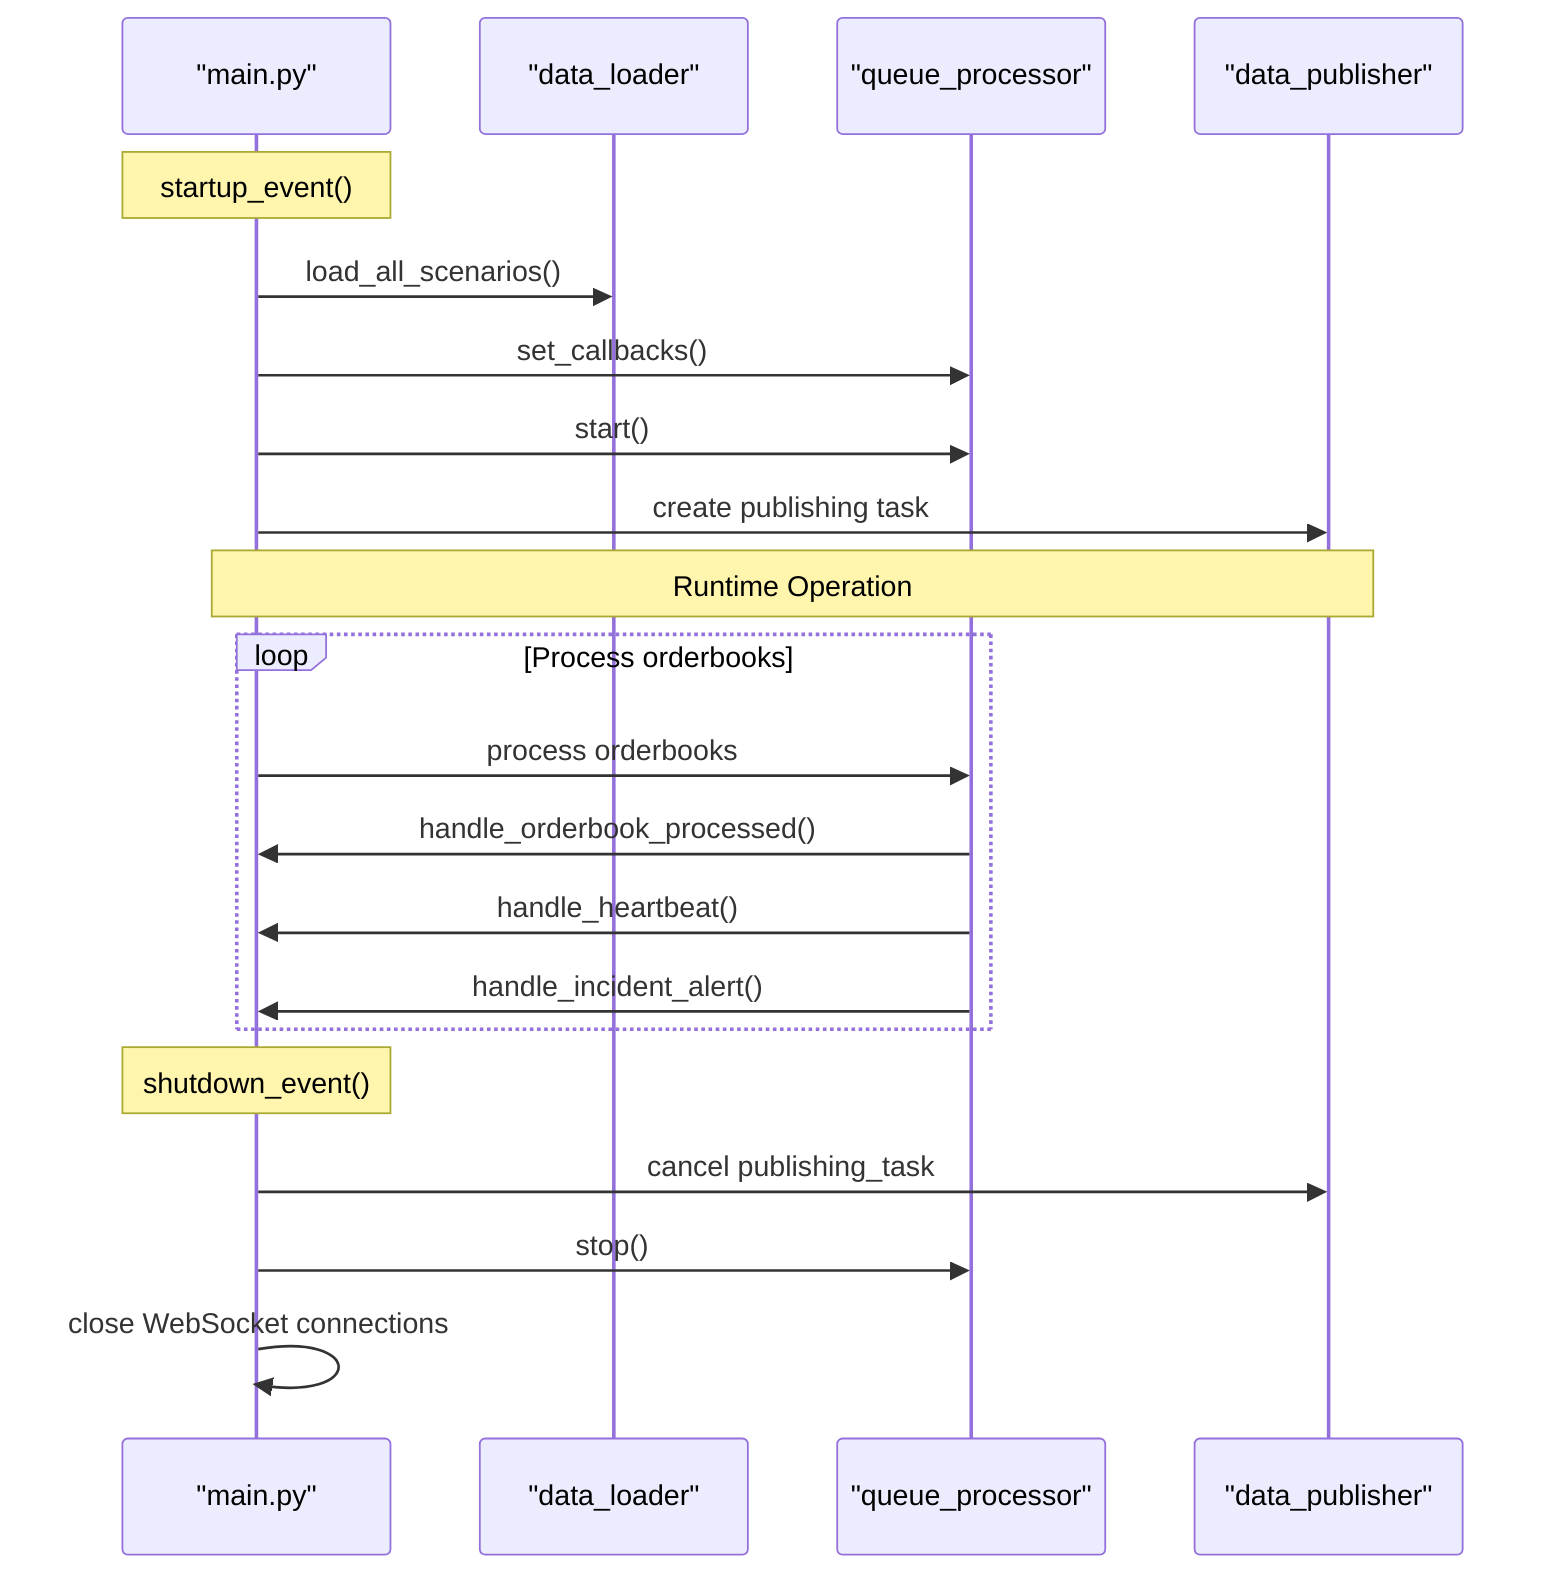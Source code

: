 sequenceDiagram
    participant Main as "main.py"
    participant DataLoader as "data_loader"
    participant QueueProcessor as "queue_processor"
    participant DataPublisher as "data_publisher"

    Note over Main: startup_event()
    Main->>DataLoader: load_all_scenarios()
    Main->>QueueProcessor: set_callbacks()
    Main->>QueueProcessor: start()
    Main->>DataPublisher: create publishing task

    Note over Main, DataPublisher: Runtime Operation

    loop Process orderbooks
        Main->>QueueProcessor: process orderbooks
        QueueProcessor->>Main: handle_orderbook_processed()
        QueueProcessor->>Main: handle_heartbeat()
        QueueProcessor->>Main: handle_incident_alert()
    end

    Note over Main: shutdown_event()
    Main->>DataPublisher: cancel publishing_task
    Main->>QueueProcessor: stop()
    Main->>Main: close WebSocket connections